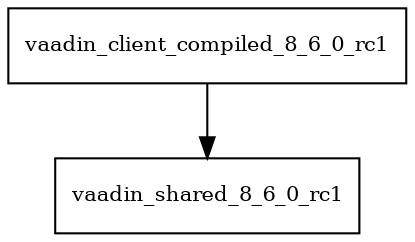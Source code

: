 digraph vaadin_client_compiled_8_6_0_rc1_dependencies {
  node [shape = box, fontsize=10.0];
  vaadin_client_compiled_8_6_0_rc1 -> vaadin_shared_8_6_0_rc1;
}

